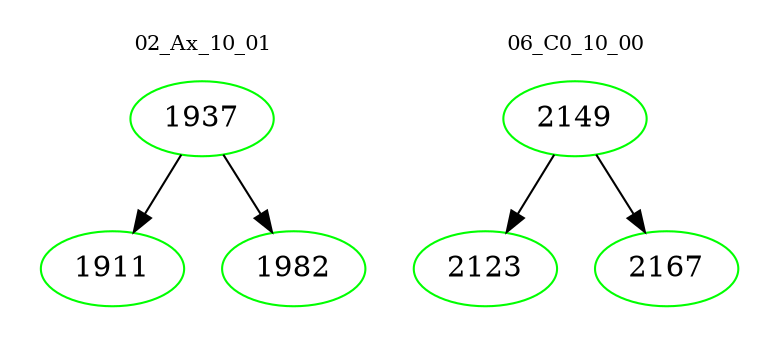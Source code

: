 digraph{
subgraph cluster_0 {
color = white
label = "02_Ax_10_01";
fontsize=10;
T0_1937 [label="1937", color="green"]
T0_1937 -> T0_1911 [color="black"]
T0_1911 [label="1911", color="green"]
T0_1937 -> T0_1982 [color="black"]
T0_1982 [label="1982", color="green"]
}
subgraph cluster_1 {
color = white
label = "06_C0_10_00";
fontsize=10;
T1_2149 [label="2149", color="green"]
T1_2149 -> T1_2123 [color="black"]
T1_2123 [label="2123", color="green"]
T1_2149 -> T1_2167 [color="black"]
T1_2167 [label="2167", color="green"]
}
}
